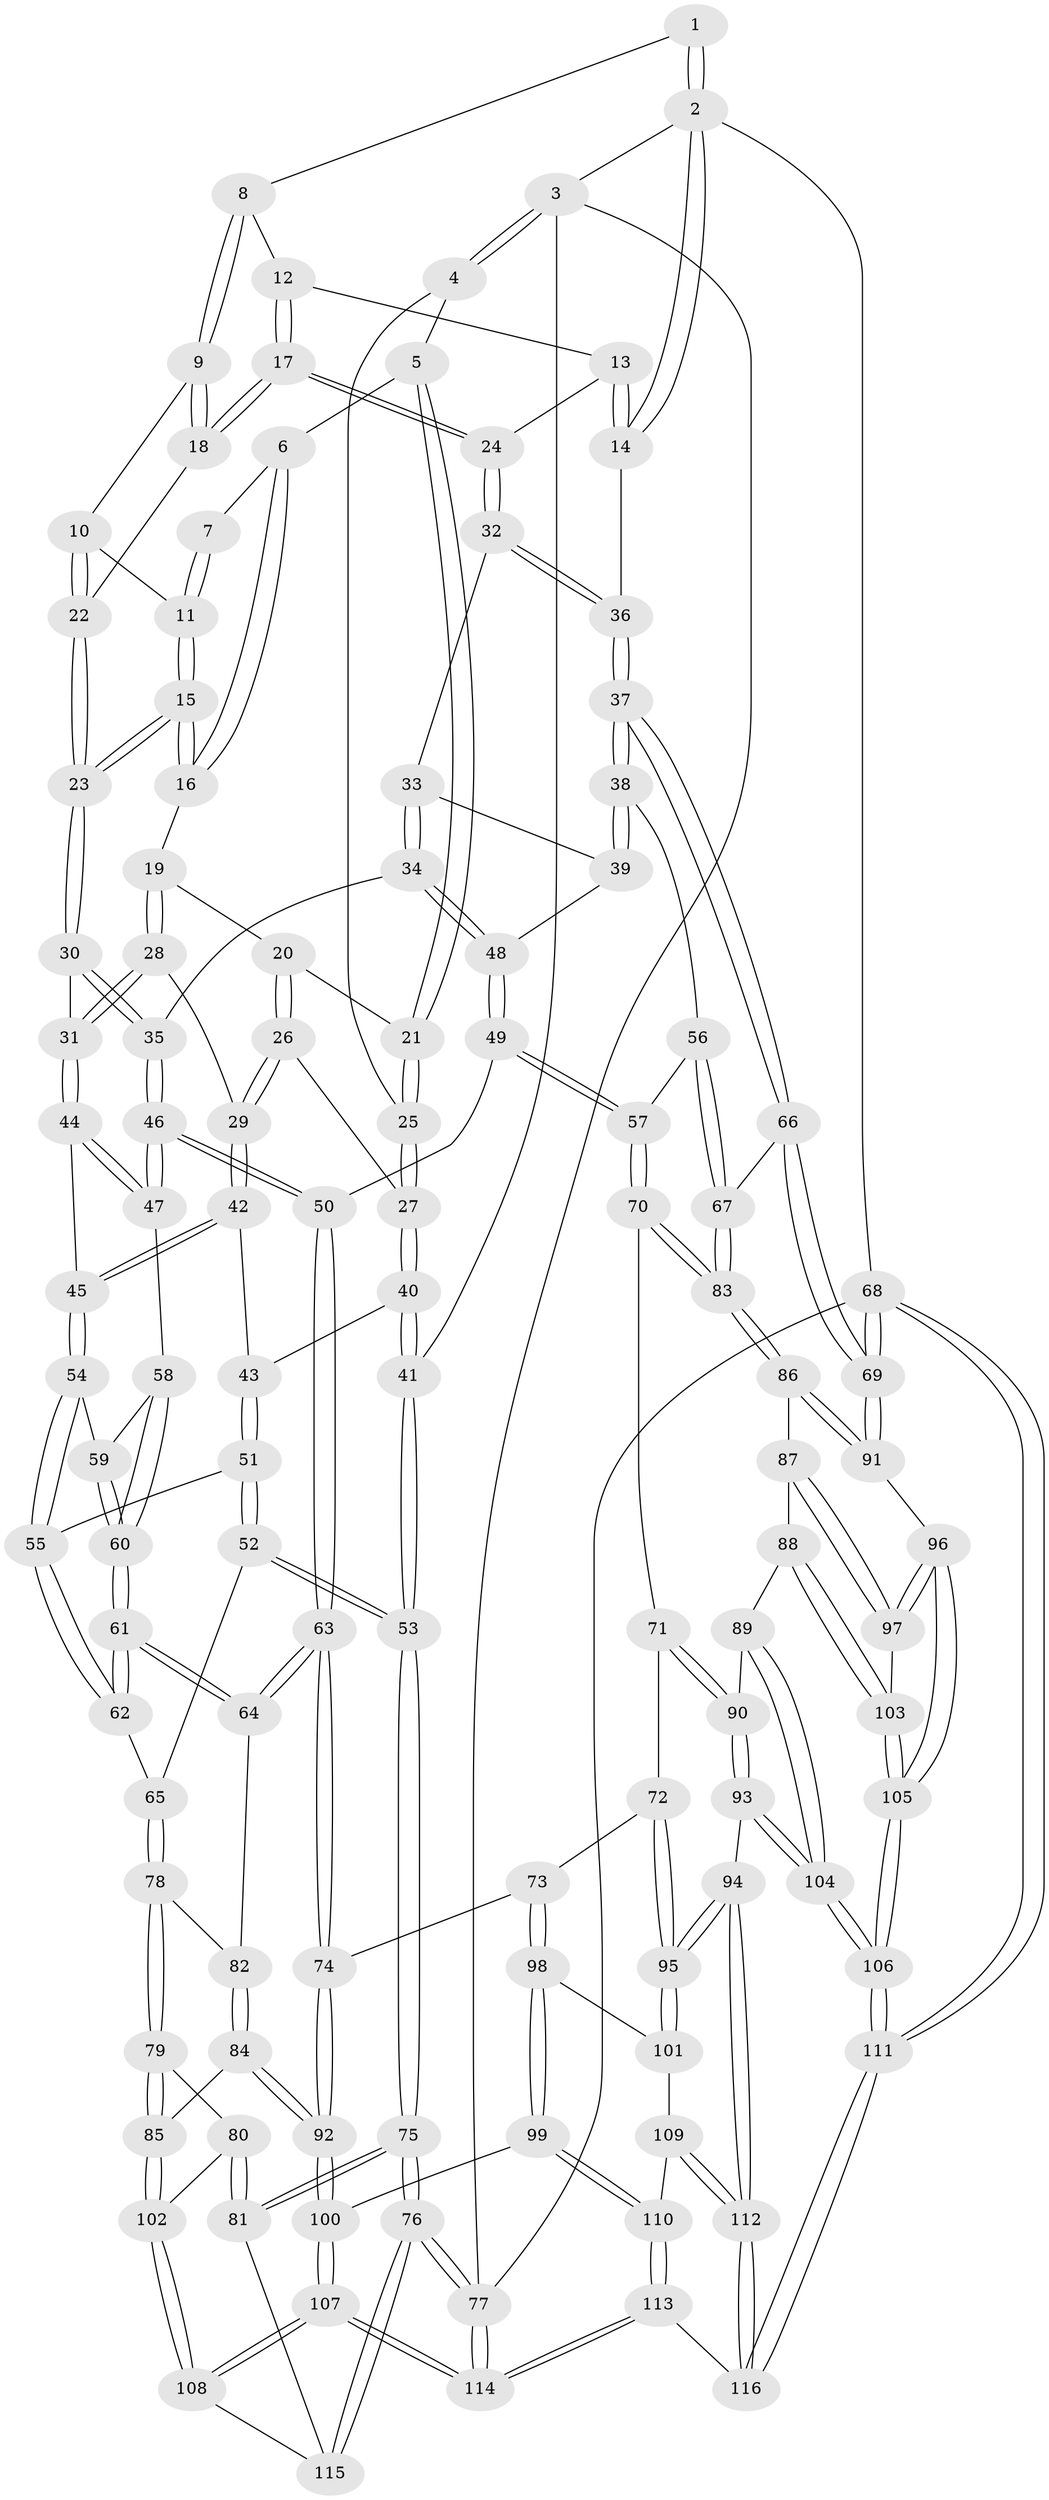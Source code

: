 // coarse degree distribution, {4: 0.4827586206896552, 5: 0.034482758620689655, 3: 0.41379310344827586, 2: 0.05172413793103448, 6: 0.017241379310344827}
// Generated by graph-tools (version 1.1) at 2025/38/03/04/25 23:38:21]
// undirected, 116 vertices, 287 edges
graph export_dot {
  node [color=gray90,style=filled];
  1 [pos="+0.6345755200660408+0"];
  2 [pos="+1+0"];
  3 [pos="+0+0"];
  4 [pos="+0+0"];
  5 [pos="+0.26663094141033694+0"];
  6 [pos="+0.378279818797666+0"];
  7 [pos="+0.560997646881705+0"];
  8 [pos="+0.6839018881720904+0.003636727503817435"];
  9 [pos="+0.6420777314509543+0.09052692263418682"];
  10 [pos="+0.5824135127497105+0.0732063470867184"];
  11 [pos="+0.5606104364577312+0.05388825695047064"];
  12 [pos="+0.698759196589754+0.02428478415095893"];
  13 [pos="+0.8176880941580217+0.07182378682013123"];
  14 [pos="+1+0"];
  15 [pos="+0.5061670301203519+0.1592788195213923"];
  16 [pos="+0.4306818175183946+0.11480237444898217"];
  17 [pos="+0.7436620733630849+0.17575974363210853"];
  18 [pos="+0.6386938362210599+0.16519145139485844"];
  19 [pos="+0.3889715741230643+0.1475274180936596"];
  20 [pos="+0.3455731368133077+0.15417490252700825"];
  21 [pos="+0.26575119508663564+0.10011663200975791"];
  22 [pos="+0.6222527564280129+0.17176864094493263"];
  23 [pos="+0.545153783388779+0.21968479785824327"];
  24 [pos="+0.7463391505101494+0.17728250572873377"];
  25 [pos="+0.17419848673591617+0.22574372118342195"];
  26 [pos="+0.2875829332963204+0.25974488798990236"];
  27 [pos="+0.17271157368816717+0.2386414083175658"];
  28 [pos="+0.39873314398385096+0.30017920241446433"];
  29 [pos="+0.3311922498463402+0.29186821898379917"];
  30 [pos="+0.5386568080561387+0.2651961667606799"];
  31 [pos="+0.4163945047427493+0.30908534380657166"];
  32 [pos="+0.7639212428920965+0.20533883498083308"];
  33 [pos="+0.7522774743210862+0.2278505285499228"];
  34 [pos="+0.6503761494579454+0.34529372090098404"];
  35 [pos="+0.5705636616672731+0.30338349779598217"];
  36 [pos="+1+0.30467022359142404"];
  37 [pos="+1+0.32197572288977494"];
  38 [pos="+0.9249639928370772+0.4183508358682327"];
  39 [pos="+0.7890622829060753+0.3673407982791686"];
  40 [pos="+0.14055328284964033+0.26949615871987365"];
  41 [pos="+0+0.32232377715929805"];
  42 [pos="+0.28890323705606+0.3840364707879841"];
  43 [pos="+0.18406924385570494+0.37323354342138876"];
  44 [pos="+0.41339883923317317+0.41509985259294613"];
  45 [pos="+0.3158039858191155+0.44292241741001975"];
  46 [pos="+0.5000716610679729+0.47197980786784366"];
  47 [pos="+0.44786226493532705+0.4562043242764237"];
  48 [pos="+0.661763567198869+0.36639362935815906"];
  49 [pos="+0.6615291378861912+0.5414366572060821"];
  50 [pos="+0.5431522261575406+0.5162324638560681"];
  51 [pos="+0.18115101659537935+0.4098570979674287"];
  52 [pos="+0.033944626126931915+0.5694100125749575"];
  53 [pos="+0+0.5323190830117207"];
  54 [pos="+0.30329661207530684+0.4645173187674781"];
  55 [pos="+0.2676366565450975+0.49559193421247855"];
  56 [pos="+0.8509728307498603+0.484325929519217"];
  57 [pos="+0.6973799749868039+0.5817392653347653"];
  58 [pos="+0.43312628000296377+0.47604273006560394"];
  59 [pos="+0.35500162553563214+0.5027715636454275"];
  60 [pos="+0.38331520170114736+0.578605158135505"];
  61 [pos="+0.36824717436705334+0.65647166029934"];
  62 [pos="+0.2560663997950563+0.5400644166465228"];
  63 [pos="+0.3869003656504488+0.6856103881095601"];
  64 [pos="+0.3759084362422398+0.6752891941380491"];
  65 [pos="+0.07985175474117885+0.5934911435194248"];
  66 [pos="+1+0.5201473110287015"];
  67 [pos="+0.9153306202768985+0.6738820957919993"];
  68 [pos="+1+1"];
  69 [pos="+1+0.8662538241734534"];
  70 [pos="+0.6995501112449062+0.6261529562551"];
  71 [pos="+0.6915672570576739+0.6388102756539564"];
  72 [pos="+0.5544169862136645+0.7310619889614299"];
  73 [pos="+0.39946318217554366+0.7120385421111035"];
  74 [pos="+0.39922650987605107+0.7118160475107035"];
  75 [pos="+0+0.7747353656088228"];
  76 [pos="+0+1"];
  77 [pos="+0+1"];
  78 [pos="+0.11597009646924297+0.6476649626960239"];
  79 [pos="+0.094758396753676+0.7883881770037889"];
  80 [pos="+0.03524522715007727+0.8151024815077638"];
  81 [pos="+0+0.8128876064752506"];
  82 [pos="+0.18924632412798267+0.6927955558645457"];
  83 [pos="+0.872504297155173+0.7134474690272447"];
  84 [pos="+0.2058384126523619+0.8233212772873588"];
  85 [pos="+0.15949635980455884+0.8290311383480821"];
  86 [pos="+0.8740341889445046+0.7192106288297744"];
  87 [pos="+0.829356925941155+0.801998720128612"];
  88 [pos="+0.8044204658247283+0.8312900249867013"];
  89 [pos="+0.7570810975564957+0.8352812281169992"];
  90 [pos="+0.7176698478451086+0.8064373062765495"];
  91 [pos="+0.957312575261163+0.8052449472080428"];
  92 [pos="+0.2276074539979278+0.8353063647097005"];
  93 [pos="+0.6141527453825905+0.8894520257032512"];
  94 [pos="+0.6123428742680871+0.8896413476707639"];
  95 [pos="+0.5843022110202283+0.8571336392640605"];
  96 [pos="+0.9081531227407733+0.8698312080587814"];
  97 [pos="+0.898729368226672+0.8658513198153226"];
  98 [pos="+0.4032862075764725+0.7757814753025876"];
  99 [pos="+0.3809128794767498+0.8706511506519774"];
  100 [pos="+0.2460923865085485+0.8894872543638322"];
  101 [pos="+0.4949301454874053+0.8761464501799276"];
  102 [pos="+0.10455931249024647+0.9107432744149793"];
  103 [pos="+0.818350641756785+0.8548166835615056"];
  104 [pos="+0.7403434216789634+0.9467097877489336"];
  105 [pos="+0.8689627307642731+1"];
  106 [pos="+0.8686547083495281+1"];
  107 [pos="+0.21914073100122297+1"];
  108 [pos="+0.10063737457167121+0.9460073299156964"];
  109 [pos="+0.479888673773634+0.9045462497543425"];
  110 [pos="+0.39233226958626427+0.9121951893867242"];
  111 [pos="+0.9293002421515246+1"];
  112 [pos="+0.5428207966518024+1"];
  113 [pos="+0.34152363740463815+1"];
  114 [pos="+0.2485706638288625+1"];
  115 [pos="+0.05317956282331536+0.9367549850339341"];
  116 [pos="+0.5179060960853265+1"];
  1 -- 2;
  1 -- 2;
  1 -- 8;
  2 -- 3;
  2 -- 14;
  2 -- 14;
  2 -- 68;
  3 -- 4;
  3 -- 4;
  3 -- 41;
  3 -- 77;
  4 -- 5;
  4 -- 25;
  5 -- 6;
  5 -- 21;
  5 -- 21;
  6 -- 7;
  6 -- 16;
  6 -- 16;
  7 -- 11;
  7 -- 11;
  8 -- 9;
  8 -- 9;
  8 -- 12;
  9 -- 10;
  9 -- 18;
  9 -- 18;
  10 -- 11;
  10 -- 22;
  10 -- 22;
  11 -- 15;
  11 -- 15;
  12 -- 13;
  12 -- 17;
  12 -- 17;
  13 -- 14;
  13 -- 14;
  13 -- 24;
  14 -- 36;
  15 -- 16;
  15 -- 16;
  15 -- 23;
  15 -- 23;
  16 -- 19;
  17 -- 18;
  17 -- 18;
  17 -- 24;
  17 -- 24;
  18 -- 22;
  19 -- 20;
  19 -- 28;
  19 -- 28;
  20 -- 21;
  20 -- 26;
  20 -- 26;
  21 -- 25;
  21 -- 25;
  22 -- 23;
  22 -- 23;
  23 -- 30;
  23 -- 30;
  24 -- 32;
  24 -- 32;
  25 -- 27;
  25 -- 27;
  26 -- 27;
  26 -- 29;
  26 -- 29;
  27 -- 40;
  27 -- 40;
  28 -- 29;
  28 -- 31;
  28 -- 31;
  29 -- 42;
  29 -- 42;
  30 -- 31;
  30 -- 35;
  30 -- 35;
  31 -- 44;
  31 -- 44;
  32 -- 33;
  32 -- 36;
  32 -- 36;
  33 -- 34;
  33 -- 34;
  33 -- 39;
  34 -- 35;
  34 -- 48;
  34 -- 48;
  35 -- 46;
  35 -- 46;
  36 -- 37;
  36 -- 37;
  37 -- 38;
  37 -- 38;
  37 -- 66;
  37 -- 66;
  38 -- 39;
  38 -- 39;
  38 -- 56;
  39 -- 48;
  40 -- 41;
  40 -- 41;
  40 -- 43;
  41 -- 53;
  41 -- 53;
  42 -- 43;
  42 -- 45;
  42 -- 45;
  43 -- 51;
  43 -- 51;
  44 -- 45;
  44 -- 47;
  44 -- 47;
  45 -- 54;
  45 -- 54;
  46 -- 47;
  46 -- 47;
  46 -- 50;
  46 -- 50;
  47 -- 58;
  48 -- 49;
  48 -- 49;
  49 -- 50;
  49 -- 57;
  49 -- 57;
  50 -- 63;
  50 -- 63;
  51 -- 52;
  51 -- 52;
  51 -- 55;
  52 -- 53;
  52 -- 53;
  52 -- 65;
  53 -- 75;
  53 -- 75;
  54 -- 55;
  54 -- 55;
  54 -- 59;
  55 -- 62;
  55 -- 62;
  56 -- 57;
  56 -- 67;
  56 -- 67;
  57 -- 70;
  57 -- 70;
  58 -- 59;
  58 -- 60;
  58 -- 60;
  59 -- 60;
  59 -- 60;
  60 -- 61;
  60 -- 61;
  61 -- 62;
  61 -- 62;
  61 -- 64;
  61 -- 64;
  62 -- 65;
  63 -- 64;
  63 -- 64;
  63 -- 74;
  63 -- 74;
  64 -- 82;
  65 -- 78;
  65 -- 78;
  66 -- 67;
  66 -- 69;
  66 -- 69;
  67 -- 83;
  67 -- 83;
  68 -- 69;
  68 -- 69;
  68 -- 111;
  68 -- 111;
  68 -- 77;
  69 -- 91;
  69 -- 91;
  70 -- 71;
  70 -- 83;
  70 -- 83;
  71 -- 72;
  71 -- 90;
  71 -- 90;
  72 -- 73;
  72 -- 95;
  72 -- 95;
  73 -- 74;
  73 -- 98;
  73 -- 98;
  74 -- 92;
  74 -- 92;
  75 -- 76;
  75 -- 76;
  75 -- 81;
  75 -- 81;
  76 -- 77;
  76 -- 77;
  76 -- 115;
  76 -- 115;
  77 -- 114;
  77 -- 114;
  78 -- 79;
  78 -- 79;
  78 -- 82;
  79 -- 80;
  79 -- 85;
  79 -- 85;
  80 -- 81;
  80 -- 81;
  80 -- 102;
  81 -- 115;
  82 -- 84;
  82 -- 84;
  83 -- 86;
  83 -- 86;
  84 -- 85;
  84 -- 92;
  84 -- 92;
  85 -- 102;
  85 -- 102;
  86 -- 87;
  86 -- 91;
  86 -- 91;
  87 -- 88;
  87 -- 97;
  87 -- 97;
  88 -- 89;
  88 -- 103;
  88 -- 103;
  89 -- 90;
  89 -- 104;
  89 -- 104;
  90 -- 93;
  90 -- 93;
  91 -- 96;
  92 -- 100;
  92 -- 100;
  93 -- 94;
  93 -- 104;
  93 -- 104;
  94 -- 95;
  94 -- 95;
  94 -- 112;
  94 -- 112;
  95 -- 101;
  95 -- 101;
  96 -- 97;
  96 -- 97;
  96 -- 105;
  96 -- 105;
  97 -- 103;
  98 -- 99;
  98 -- 99;
  98 -- 101;
  99 -- 100;
  99 -- 110;
  99 -- 110;
  100 -- 107;
  100 -- 107;
  101 -- 109;
  102 -- 108;
  102 -- 108;
  103 -- 105;
  103 -- 105;
  104 -- 106;
  104 -- 106;
  105 -- 106;
  105 -- 106;
  106 -- 111;
  106 -- 111;
  107 -- 108;
  107 -- 108;
  107 -- 114;
  107 -- 114;
  108 -- 115;
  109 -- 110;
  109 -- 112;
  109 -- 112;
  110 -- 113;
  110 -- 113;
  111 -- 116;
  111 -- 116;
  112 -- 116;
  112 -- 116;
  113 -- 114;
  113 -- 114;
  113 -- 116;
}

